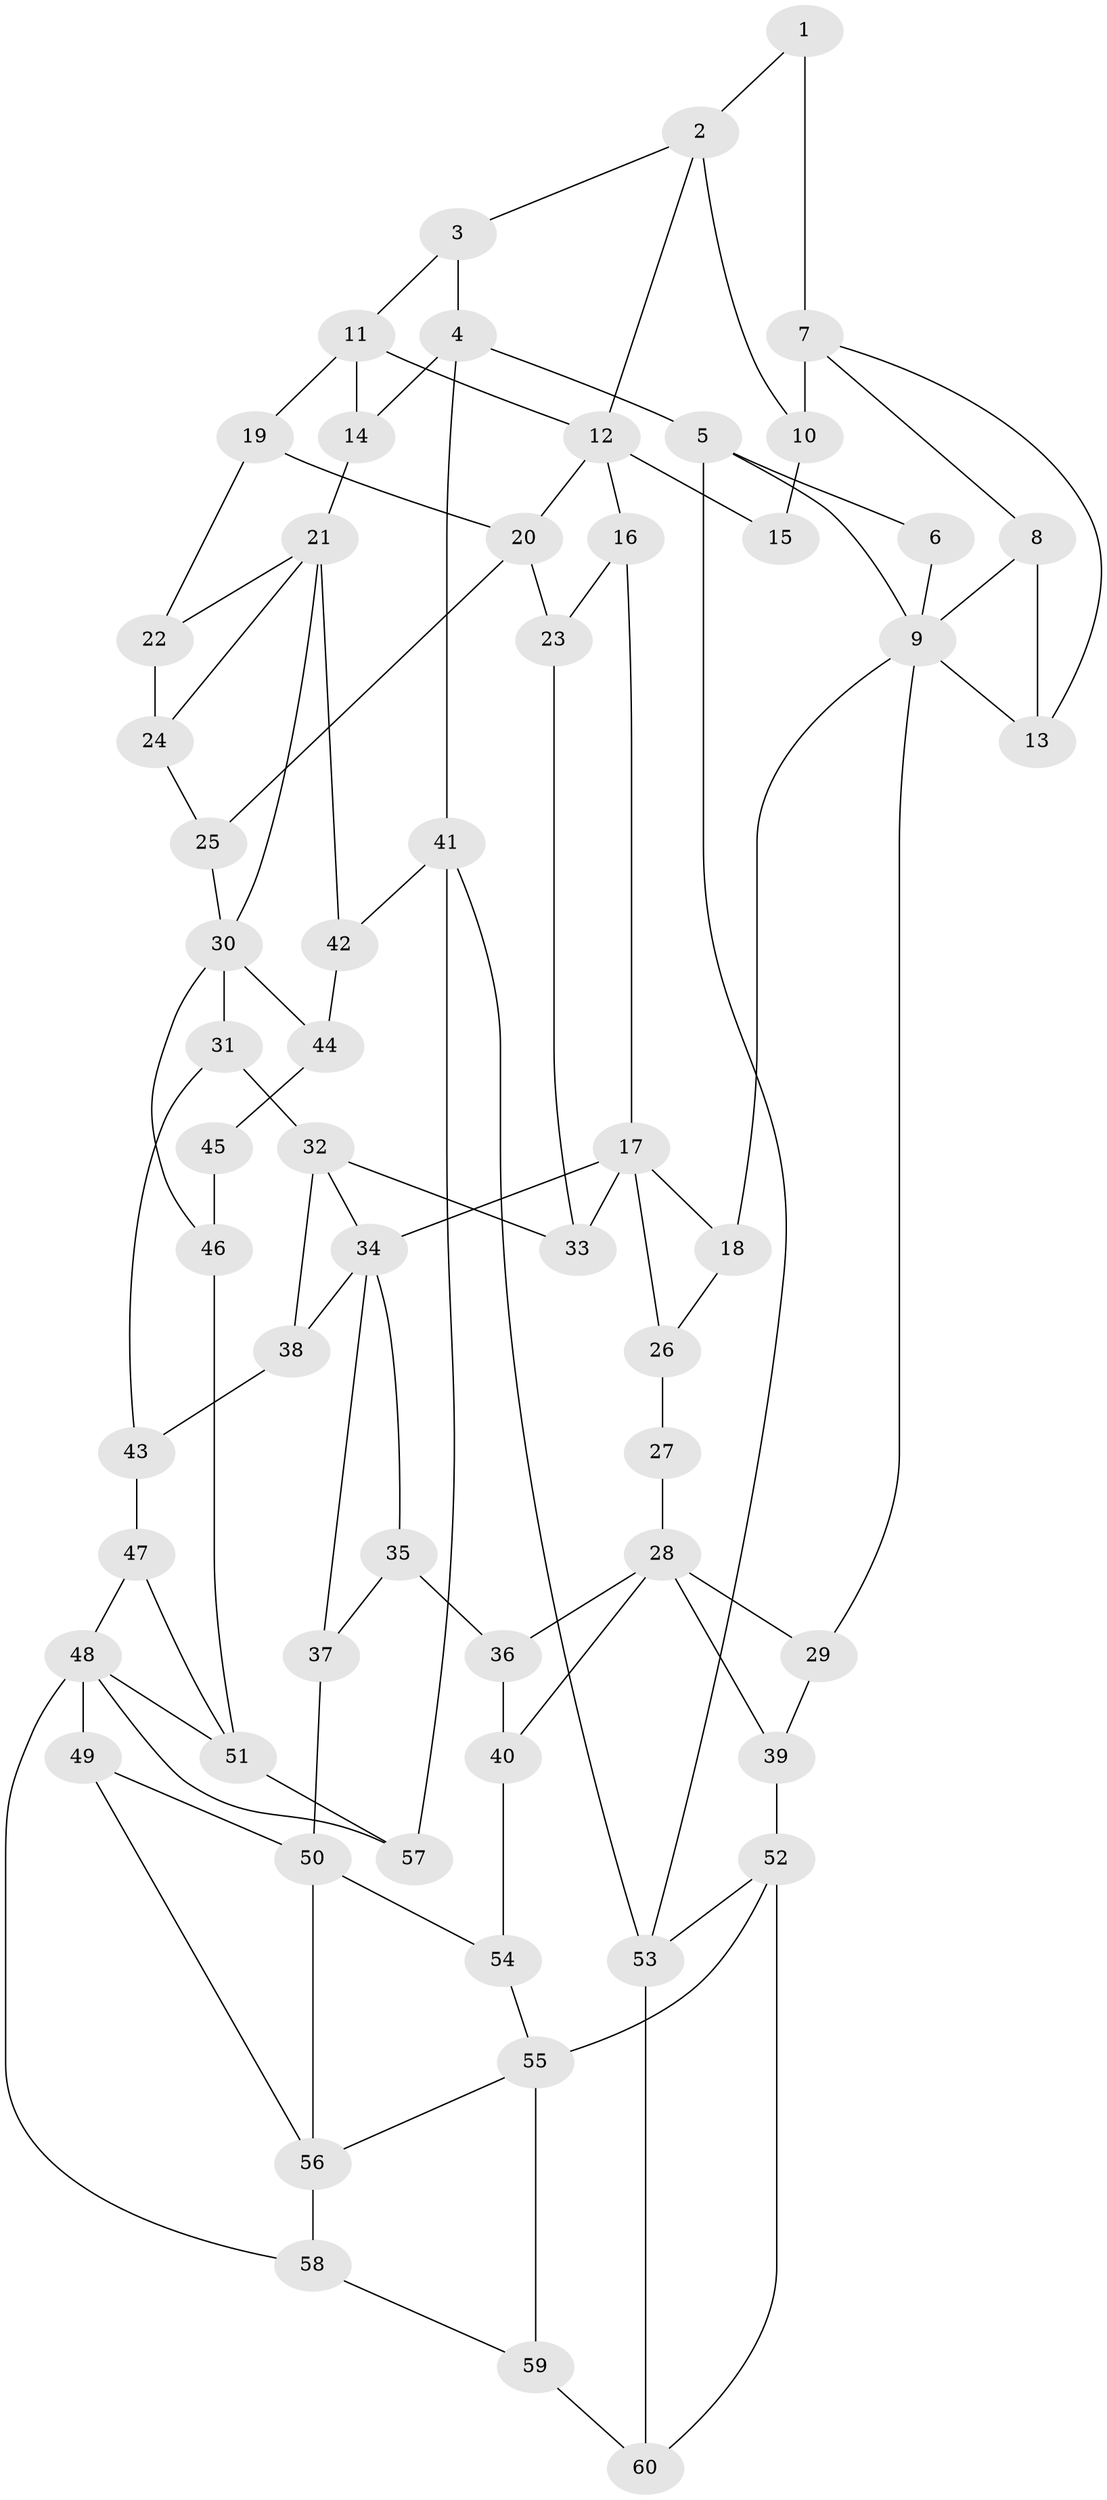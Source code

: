 // original degree distribution, {3: 0.016666666666666666, 4: 0.25, 6: 0.23333333333333334, 5: 0.5}
// Generated by graph-tools (version 1.1) at 2025/54/03/04/25 22:54:22]
// undirected, 60 vertices, 103 edges
graph export_dot {
  node [color=gray90,style=filled];
  1;
  2;
  3;
  4;
  5;
  6;
  7;
  8;
  9;
  10;
  11;
  12;
  13;
  14;
  15;
  16;
  17;
  18;
  19;
  20;
  21;
  22;
  23;
  24;
  25;
  26;
  27;
  28;
  29;
  30;
  31;
  32;
  33;
  34;
  35;
  36;
  37;
  38;
  39;
  40;
  41;
  42;
  43;
  44;
  45;
  46;
  47;
  48;
  49;
  50;
  51;
  52;
  53;
  54;
  55;
  56;
  57;
  58;
  59;
  60;
  1 -- 2 [weight=1.0];
  1 -- 7 [weight=2.0];
  2 -- 3 [weight=1.0];
  2 -- 10 [weight=1.0];
  2 -- 12 [weight=1.0];
  3 -- 4 [weight=1.0];
  3 -- 11 [weight=1.0];
  4 -- 5 [weight=1.0];
  4 -- 14 [weight=1.0];
  4 -- 41 [weight=1.0];
  5 -- 6 [weight=1.0];
  5 -- 9 [weight=1.0];
  5 -- 53 [weight=1.0];
  6 -- 9 [weight=1.0];
  7 -- 8 [weight=1.0];
  7 -- 10 [weight=2.0];
  7 -- 13 [weight=1.0];
  8 -- 9 [weight=1.0];
  8 -- 13 [weight=1.0];
  9 -- 13 [weight=1.0];
  9 -- 18 [weight=1.0];
  9 -- 29 [weight=1.0];
  10 -- 15 [weight=2.0];
  11 -- 12 [weight=1.0];
  11 -- 14 [weight=2.0];
  11 -- 19 [weight=2.0];
  12 -- 15 [weight=1.0];
  12 -- 16 [weight=1.0];
  12 -- 20 [weight=1.0];
  14 -- 21 [weight=2.0];
  16 -- 17 [weight=1.0];
  16 -- 23 [weight=1.0];
  17 -- 18 [weight=1.0];
  17 -- 26 [weight=1.0];
  17 -- 33 [weight=1.0];
  17 -- 34 [weight=2.0];
  18 -- 26 [weight=1.0];
  19 -- 20 [weight=1.0];
  19 -- 22 [weight=1.0];
  20 -- 23 [weight=1.0];
  20 -- 25 [weight=1.0];
  21 -- 22 [weight=1.0];
  21 -- 24 [weight=1.0];
  21 -- 30 [weight=1.0];
  21 -- 42 [weight=1.0];
  22 -- 24 [weight=1.0];
  23 -- 33 [weight=1.0];
  24 -- 25 [weight=1.0];
  25 -- 30 [weight=1.0];
  26 -- 27 [weight=1.0];
  27 -- 28 [weight=2.0];
  28 -- 29 [weight=1.0];
  28 -- 36 [weight=1.0];
  28 -- 39 [weight=1.0];
  28 -- 40 [weight=1.0];
  29 -- 39 [weight=1.0];
  30 -- 31 [weight=2.0];
  30 -- 44 [weight=1.0];
  30 -- 46 [weight=1.0];
  31 -- 32 [weight=2.0];
  31 -- 43 [weight=1.0];
  32 -- 33 [weight=1.0];
  32 -- 34 [weight=1.0];
  32 -- 38 [weight=2.0];
  34 -- 35 [weight=1.0];
  34 -- 37 [weight=1.0];
  34 -- 38 [weight=1.0];
  35 -- 36 [weight=1.0];
  35 -- 37 [weight=1.0];
  36 -- 40 [weight=1.0];
  37 -- 50 [weight=1.0];
  38 -- 43 [weight=1.0];
  39 -- 52 [weight=2.0];
  40 -- 54 [weight=1.0];
  41 -- 42 [weight=1.0];
  41 -- 53 [weight=1.0];
  41 -- 57 [weight=1.0];
  42 -- 44 [weight=1.0];
  43 -- 47 [weight=1.0];
  44 -- 45 [weight=1.0];
  45 -- 46 [weight=2.0];
  46 -- 51 [weight=2.0];
  47 -- 48 [weight=1.0];
  47 -- 51 [weight=1.0];
  48 -- 49 [weight=1.0];
  48 -- 51 [weight=2.0];
  48 -- 57 [weight=1.0];
  48 -- 58 [weight=1.0];
  49 -- 50 [weight=1.0];
  49 -- 56 [weight=1.0];
  50 -- 54 [weight=1.0];
  50 -- 56 [weight=1.0];
  51 -- 57 [weight=1.0];
  52 -- 53 [weight=1.0];
  52 -- 55 [weight=2.0];
  52 -- 60 [weight=1.0];
  53 -- 60 [weight=1.0];
  54 -- 55 [weight=1.0];
  55 -- 56 [weight=1.0];
  55 -- 59 [weight=1.0];
  56 -- 58 [weight=1.0];
  58 -- 59 [weight=1.0];
  59 -- 60 [weight=1.0];
}
